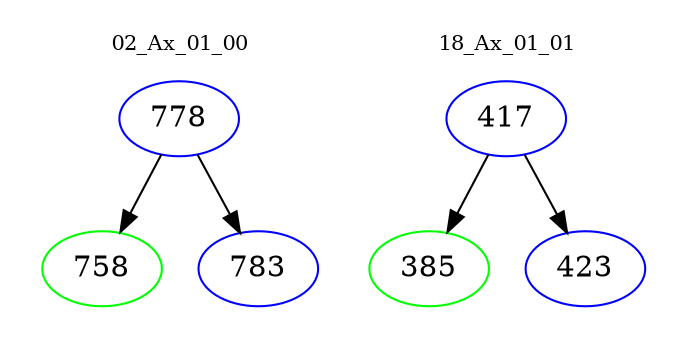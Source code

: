 digraph{
subgraph cluster_0 {
color = white
label = "02_Ax_01_00";
fontsize=10;
T0_778 [label="778", color="blue"]
T0_778 -> T0_758 [color="black"]
T0_758 [label="758", color="green"]
T0_778 -> T0_783 [color="black"]
T0_783 [label="783", color="blue"]
}
subgraph cluster_1 {
color = white
label = "18_Ax_01_01";
fontsize=10;
T1_417 [label="417", color="blue"]
T1_417 -> T1_385 [color="black"]
T1_385 [label="385", color="green"]
T1_417 -> T1_423 [color="black"]
T1_423 [label="423", color="blue"]
}
}
